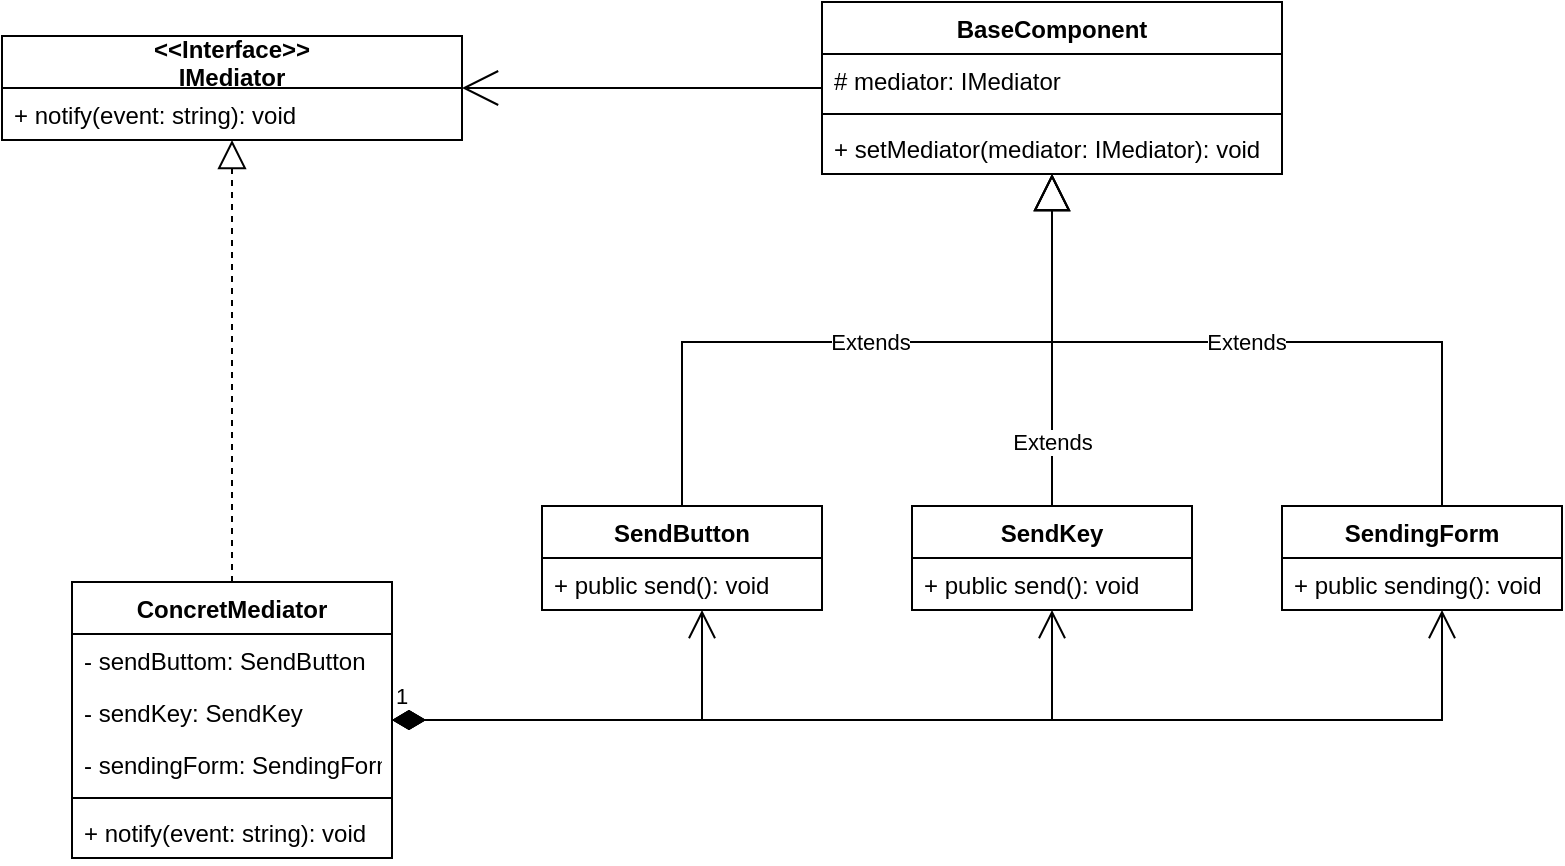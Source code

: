 <mxfile version="20.6.2" type="device"><diagram id="MQyesnHBGDIpHELAkD17" name="Сторінка-1"><mxGraphModel dx="1422" dy="762" grid="1" gridSize="10" guides="1" tooltips="1" connect="1" arrows="1" fold="1" page="1" pageScale="1" pageWidth="827" pageHeight="583" math="0" shadow="0"><root><mxCell id="0"/><mxCell id="1" parent="0"/><mxCell id="O0yzMVOdA7OOBXjjvwYJ-1" value="&lt;&lt;Interface&gt;&gt;&#10;IMediator" style="swimlane;fontStyle=1;childLayout=stackLayout;horizontal=1;startSize=26;fillColor=none;horizontalStack=0;resizeParent=1;resizeParentMax=0;resizeLast=0;collapsible=1;marginBottom=0;" vertex="1" parent="1"><mxGeometry x="30" y="57" width="230" height="52" as="geometry"/></mxCell><mxCell id="O0yzMVOdA7OOBXjjvwYJ-2" value="+ notify(event: string): void" style="text;strokeColor=none;fillColor=none;align=left;verticalAlign=top;spacingLeft=4;spacingRight=4;overflow=hidden;rotatable=0;points=[[0,0.5],[1,0.5]];portConstraint=eastwest;" vertex="1" parent="O0yzMVOdA7OOBXjjvwYJ-1"><mxGeometry y="26" width="230" height="26" as="geometry"/></mxCell><mxCell id="O0yzMVOdA7OOBXjjvwYJ-5" value="ConcretMediator" style="swimlane;fontStyle=1;align=center;verticalAlign=top;childLayout=stackLayout;horizontal=1;startSize=26;horizontalStack=0;resizeParent=1;resizeParentMax=0;resizeLast=0;collapsible=1;marginBottom=0;" vertex="1" parent="1"><mxGeometry x="65" y="330" width="160" height="138" as="geometry"/></mxCell><mxCell id="O0yzMVOdA7OOBXjjvwYJ-6" value="- sendButtom: SendButton" style="text;strokeColor=none;fillColor=none;align=left;verticalAlign=top;spacingLeft=4;spacingRight=4;overflow=hidden;rotatable=0;points=[[0,0.5],[1,0.5]];portConstraint=eastwest;" vertex="1" parent="O0yzMVOdA7OOBXjjvwYJ-5"><mxGeometry y="26" width="160" height="26" as="geometry"/></mxCell><mxCell id="O0yzMVOdA7OOBXjjvwYJ-9" value="- sendKey: SendKey" style="text;strokeColor=none;fillColor=none;align=left;verticalAlign=top;spacingLeft=4;spacingRight=4;overflow=hidden;rotatable=0;points=[[0,0.5],[1,0.5]];portConstraint=eastwest;" vertex="1" parent="O0yzMVOdA7OOBXjjvwYJ-5"><mxGeometry y="52" width="160" height="26" as="geometry"/></mxCell><mxCell id="O0yzMVOdA7OOBXjjvwYJ-10" value="- sendingForm: SendingForm" style="text;strokeColor=none;fillColor=none;align=left;verticalAlign=top;spacingLeft=4;spacingRight=4;overflow=hidden;rotatable=0;points=[[0,0.5],[1,0.5]];portConstraint=eastwest;" vertex="1" parent="O0yzMVOdA7OOBXjjvwYJ-5"><mxGeometry y="78" width="160" height="26" as="geometry"/></mxCell><mxCell id="O0yzMVOdA7OOBXjjvwYJ-7" value="" style="line;strokeWidth=1;fillColor=none;align=left;verticalAlign=middle;spacingTop=-1;spacingLeft=3;spacingRight=3;rotatable=0;labelPosition=right;points=[];portConstraint=eastwest;strokeColor=inherit;" vertex="1" parent="O0yzMVOdA7OOBXjjvwYJ-5"><mxGeometry y="104" width="160" height="8" as="geometry"/></mxCell><mxCell id="O0yzMVOdA7OOBXjjvwYJ-8" value="+ notify(event: string): void" style="text;strokeColor=none;fillColor=none;align=left;verticalAlign=top;spacingLeft=4;spacingRight=4;overflow=hidden;rotatable=0;points=[[0,0.5],[1,0.5]];portConstraint=eastwest;" vertex="1" parent="O0yzMVOdA7OOBXjjvwYJ-5"><mxGeometry y="112" width="160" height="26" as="geometry"/></mxCell><mxCell id="O0yzMVOdA7OOBXjjvwYJ-11" value="BaseComponent" style="swimlane;fontStyle=1;align=center;verticalAlign=top;childLayout=stackLayout;horizontal=1;startSize=26;horizontalStack=0;resizeParent=1;resizeParentMax=0;resizeLast=0;collapsible=1;marginBottom=0;" vertex="1" parent="1"><mxGeometry x="440" y="40" width="230" height="86" as="geometry"/></mxCell><mxCell id="O0yzMVOdA7OOBXjjvwYJ-12" value="# mediator: IMediator" style="text;strokeColor=none;fillColor=none;align=left;verticalAlign=top;spacingLeft=4;spacingRight=4;overflow=hidden;rotatable=0;points=[[0,0.5],[1,0.5]];portConstraint=eastwest;" vertex="1" parent="O0yzMVOdA7OOBXjjvwYJ-11"><mxGeometry y="26" width="230" height="26" as="geometry"/></mxCell><mxCell id="O0yzMVOdA7OOBXjjvwYJ-13" value="" style="line;strokeWidth=1;fillColor=none;align=left;verticalAlign=middle;spacingTop=-1;spacingLeft=3;spacingRight=3;rotatable=0;labelPosition=right;points=[];portConstraint=eastwest;strokeColor=inherit;" vertex="1" parent="O0yzMVOdA7OOBXjjvwYJ-11"><mxGeometry y="52" width="230" height="8" as="geometry"/></mxCell><mxCell id="O0yzMVOdA7OOBXjjvwYJ-14" value="+ setMediator(mediator: IMediator): void" style="text;strokeColor=none;fillColor=none;align=left;verticalAlign=top;spacingLeft=4;spacingRight=4;overflow=hidden;rotatable=0;points=[[0,0.5],[1,0.5]];portConstraint=eastwest;" vertex="1" parent="O0yzMVOdA7OOBXjjvwYJ-11"><mxGeometry y="60" width="230" height="26" as="geometry"/></mxCell><mxCell id="O0yzMVOdA7OOBXjjvwYJ-19" value="SendButton" style="swimlane;fontStyle=1;childLayout=stackLayout;horizontal=1;startSize=26;fillColor=none;horizontalStack=0;resizeParent=1;resizeParentMax=0;resizeLast=0;collapsible=1;marginBottom=0;" vertex="1" parent="1"><mxGeometry x="300" y="292" width="140" height="52" as="geometry"/></mxCell><mxCell id="O0yzMVOdA7OOBXjjvwYJ-20" value="+ public send(): void" style="text;strokeColor=none;fillColor=none;align=left;verticalAlign=top;spacingLeft=4;spacingRight=4;overflow=hidden;rotatable=0;points=[[0,0.5],[1,0.5]];portConstraint=eastwest;" vertex="1" parent="O0yzMVOdA7OOBXjjvwYJ-19"><mxGeometry y="26" width="140" height="26" as="geometry"/></mxCell><mxCell id="O0yzMVOdA7OOBXjjvwYJ-23" value="SendKey" style="swimlane;fontStyle=1;childLayout=stackLayout;horizontal=1;startSize=26;fillColor=none;horizontalStack=0;resizeParent=1;resizeParentMax=0;resizeLast=0;collapsible=1;marginBottom=0;" vertex="1" parent="1"><mxGeometry x="485" y="292" width="140" height="52" as="geometry"/></mxCell><mxCell id="O0yzMVOdA7OOBXjjvwYJ-24" value="+ public send(): void" style="text;strokeColor=none;fillColor=none;align=left;verticalAlign=top;spacingLeft=4;spacingRight=4;overflow=hidden;rotatable=0;points=[[0,0.5],[1,0.5]];portConstraint=eastwest;" vertex="1" parent="O0yzMVOdA7OOBXjjvwYJ-23"><mxGeometry y="26" width="140" height="26" as="geometry"/></mxCell><mxCell id="O0yzMVOdA7OOBXjjvwYJ-26" value="SendingForm" style="swimlane;fontStyle=1;childLayout=stackLayout;horizontal=1;startSize=26;fillColor=none;horizontalStack=0;resizeParent=1;resizeParentMax=0;resizeLast=0;collapsible=1;marginBottom=0;" vertex="1" parent="1"><mxGeometry x="670" y="292" width="140" height="52" as="geometry"/></mxCell><mxCell id="O0yzMVOdA7OOBXjjvwYJ-27" value="+ public sending(): void" style="text;strokeColor=none;fillColor=none;align=left;verticalAlign=top;spacingLeft=4;spacingRight=4;overflow=hidden;rotatable=0;points=[[0,0.5],[1,0.5]];portConstraint=eastwest;" vertex="1" parent="O0yzMVOdA7OOBXjjvwYJ-26"><mxGeometry y="26" width="140" height="26" as="geometry"/></mxCell><mxCell id="O0yzMVOdA7OOBXjjvwYJ-29" value="" style="endArrow=block;dashed=1;endFill=0;endSize=12;html=1;rounded=0;" edge="1" parent="1" source="O0yzMVOdA7OOBXjjvwYJ-5" target="O0yzMVOdA7OOBXjjvwYJ-1"><mxGeometry width="160" relative="1" as="geometry"><mxPoint x="210" y="380" as="sourcePoint"/><mxPoint x="220" y="120" as="targetPoint"/></mxGeometry></mxCell><mxCell id="O0yzMVOdA7OOBXjjvwYJ-30" value="Extends" style="endArrow=block;endSize=16;endFill=0;html=1;rounded=0;edgeStyle=orthogonalEdgeStyle;" edge="1" parent="1" source="O0yzMVOdA7OOBXjjvwYJ-19" target="O0yzMVOdA7OOBXjjvwYJ-11"><mxGeometry width="160" relative="1" as="geometry"><mxPoint x="350" y="210" as="sourcePoint"/><mxPoint x="370" y="380" as="targetPoint"/><Array as="points"><mxPoint x="370" y="210"/><mxPoint x="555" y="210"/></Array></mxGeometry></mxCell><mxCell id="O0yzMVOdA7OOBXjjvwYJ-33" value="Extends" style="endArrow=block;endSize=16;endFill=0;html=1;rounded=0;" edge="1" parent="1" source="O0yzMVOdA7OOBXjjvwYJ-23" target="O0yzMVOdA7OOBXjjvwYJ-11"><mxGeometry x="-0.615" width="160" relative="1" as="geometry"><mxPoint x="210" y="380" as="sourcePoint"/><mxPoint x="370" y="380" as="targetPoint"/><mxPoint as="offset"/></mxGeometry></mxCell><mxCell id="O0yzMVOdA7OOBXjjvwYJ-34" value="Extends" style="endArrow=block;endSize=16;endFill=0;html=1;rounded=0;edgeStyle=orthogonalEdgeStyle;" edge="1" parent="1" source="O0yzMVOdA7OOBXjjvwYJ-26" target="O0yzMVOdA7OOBXjjvwYJ-11"><mxGeometry width="160" relative="1" as="geometry"><mxPoint x="210" y="380" as="sourcePoint"/><mxPoint x="370" y="380" as="targetPoint"/><Array as="points"><mxPoint x="750" y="210"/><mxPoint x="555" y="210"/></Array></mxGeometry></mxCell><mxCell id="O0yzMVOdA7OOBXjjvwYJ-35" value="" style="endArrow=open;html=1;endSize=12;startArrow=diamondThin;startSize=14;startFill=1;edgeStyle=orthogonalEdgeStyle;align=left;verticalAlign=bottom;rounded=0;" edge="1" parent="1" source="O0yzMVOdA7OOBXjjvwYJ-5" target="O0yzMVOdA7OOBXjjvwYJ-26"><mxGeometry x="-0.948" y="19" relative="1" as="geometry"><mxPoint x="280" y="440" as="sourcePoint"/><mxPoint x="440" y="440" as="targetPoint"/><Array as="points"><mxPoint x="750" y="399"/></Array><mxPoint as="offset"/></mxGeometry></mxCell><mxCell id="O0yzMVOdA7OOBXjjvwYJ-38" value="1" style="endArrow=open;html=1;endSize=12;startArrow=diamondThin;startSize=14;startFill=1;edgeStyle=orthogonalEdgeStyle;align=left;verticalAlign=bottom;rounded=0;" edge="1" parent="1" source="O0yzMVOdA7OOBXjjvwYJ-5" target="O0yzMVOdA7OOBXjjvwYJ-23"><mxGeometry x="-1" y="3" relative="1" as="geometry"><mxPoint x="310" y="320" as="sourcePoint"/><mxPoint x="470" y="320" as="targetPoint"/><Array as="points"><mxPoint x="555" y="399"/></Array></mxGeometry></mxCell><mxCell id="O0yzMVOdA7OOBXjjvwYJ-39" value="1" style="endArrow=open;html=1;endSize=12;startArrow=diamondThin;startSize=14;startFill=1;edgeStyle=orthogonalEdgeStyle;align=left;verticalAlign=bottom;rounded=0;" edge="1" parent="1" source="O0yzMVOdA7OOBXjjvwYJ-5" target="O0yzMVOdA7OOBXjjvwYJ-19"><mxGeometry x="-1" y="3" relative="1" as="geometry"><mxPoint x="310" y="320" as="sourcePoint"/><mxPoint x="470" y="320" as="targetPoint"/><Array as="points"><mxPoint x="380" y="399"/></Array></mxGeometry></mxCell><mxCell id="O0yzMVOdA7OOBXjjvwYJ-41" value="" style="html=1;verticalAlign=bottom;endArrow=open;rounded=0;endFill=0;endSize=16;spacingTop=0;" edge="1" parent="1" source="O0yzMVOdA7OOBXjjvwYJ-11" target="O0yzMVOdA7OOBXjjvwYJ-1"><mxGeometry width="80" relative="1" as="geometry"><mxPoint x="350" y="320" as="sourcePoint"/><mxPoint x="430" y="320" as="targetPoint"/></mxGeometry></mxCell></root></mxGraphModel></diagram></mxfile>